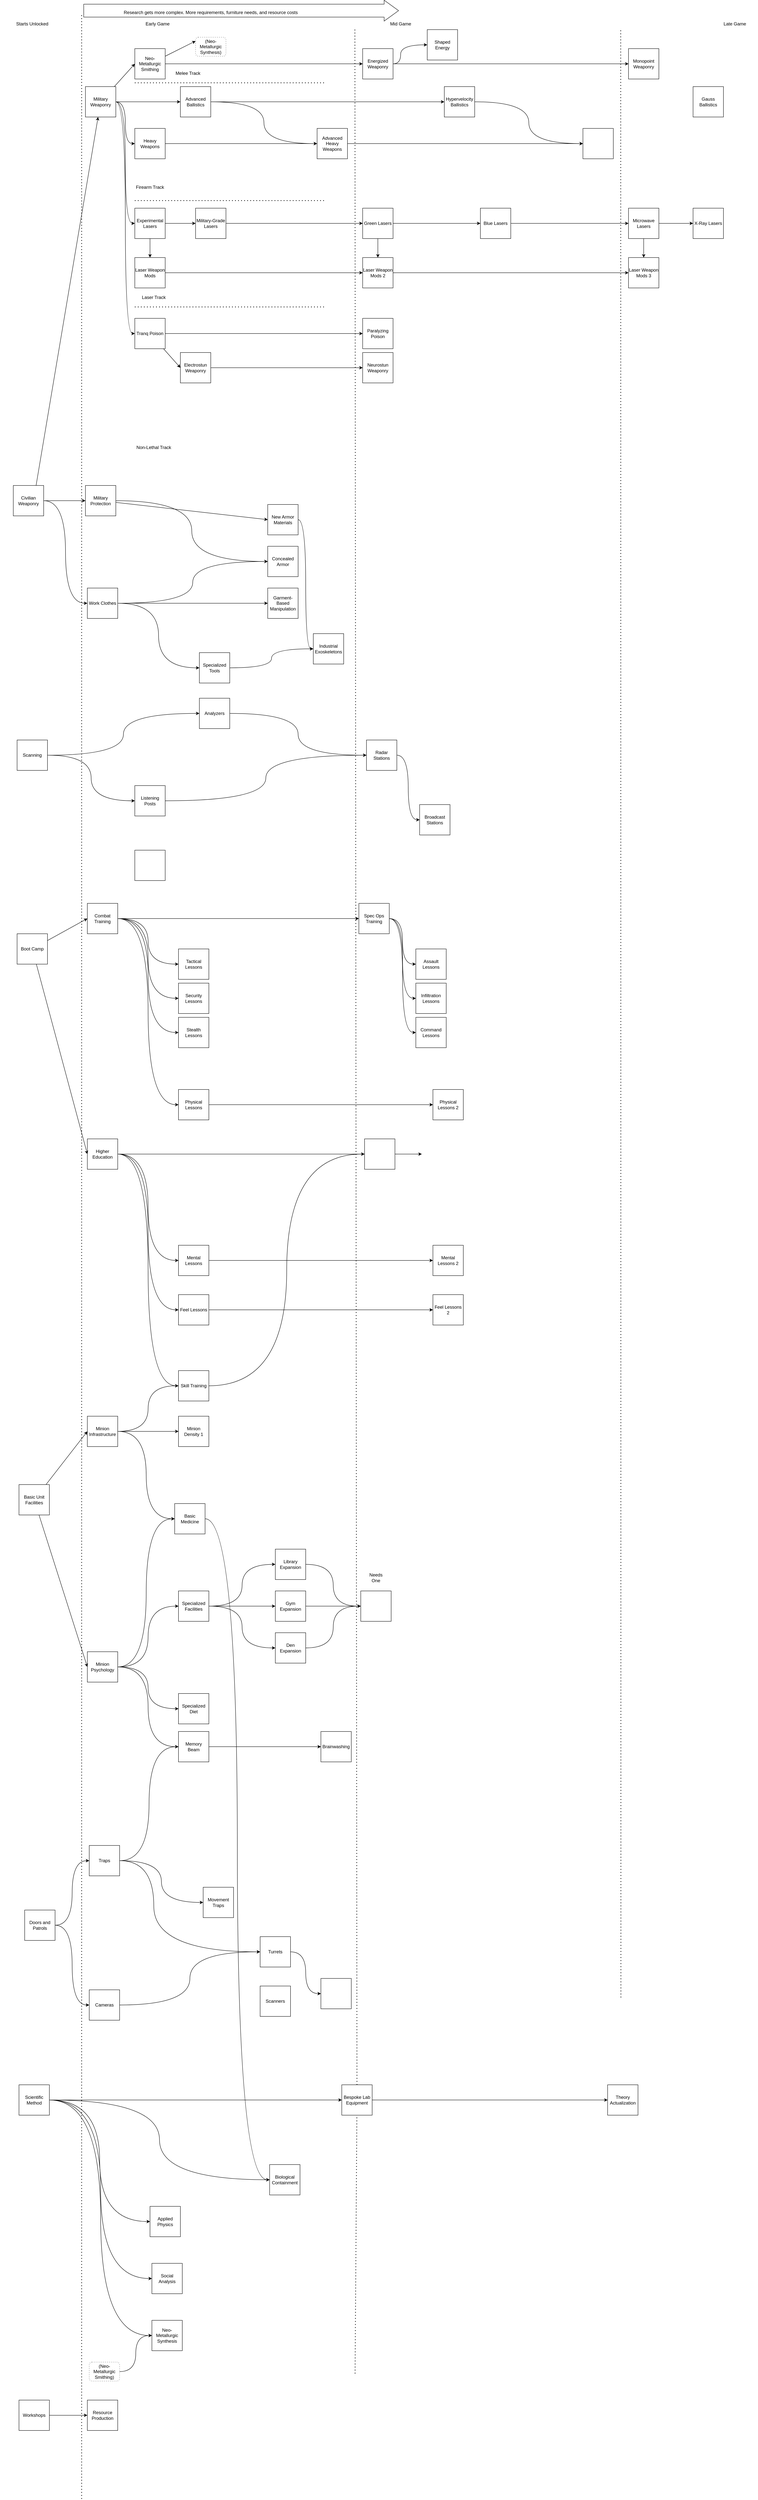 <mxfile version="22.0.2" type="device">
  <diagram name="Page-1" id="TuZiDhaaujBF9Sq1O14w">
    <mxGraphModel dx="2940" dy="1697" grid="1" gridSize="10" guides="1" tooltips="1" connect="1" arrows="1" fold="1" page="1" pageScale="1" pageWidth="850" pageHeight="1100" math="0" shadow="0">
      <root>
        <mxCell id="0" />
        <mxCell id="1" parent="0" />
        <mxCell id="U9TNKQ-5i5ZHwXClT5fM-1" value="Civilian Weaponry" style="whiteSpace=wrap;html=1;aspect=fixed;" parent="1" vertex="1">
          <mxGeometry x="140" y="1280" width="80" height="80" as="geometry" />
        </mxCell>
        <mxCell id="U9TNKQ-5i5ZHwXClT5fM-2" value="" style="endArrow=none;dashed=1;html=1;dashPattern=1 3;strokeWidth=2;rounded=0;" parent="1" edge="1">
          <mxGeometry width="50" height="50" relative="1" as="geometry">
            <mxPoint x="320" y="6580" as="sourcePoint" />
            <mxPoint x="320" y="40" as="targetPoint" />
          </mxGeometry>
        </mxCell>
        <mxCell id="U9TNKQ-5i5ZHwXClT5fM-3" value="Starts Unlocked" style="text;html=1;strokeColor=none;fillColor=none;align=center;verticalAlign=middle;whiteSpace=wrap;rounded=0;" parent="1" vertex="1">
          <mxGeometry x="105" y="50" width="170" height="30" as="geometry" />
        </mxCell>
        <mxCell id="U9TNKQ-5i5ZHwXClT5fM-4" value="Military Weaponry" style="whiteSpace=wrap;html=1;aspect=fixed;" parent="1" vertex="1">
          <mxGeometry x="330" y="230" width="80" height="80" as="geometry" />
        </mxCell>
        <mxCell id="U9TNKQ-5i5ZHwXClT5fM-5" value="Advanced Ballistics" style="whiteSpace=wrap;html=1;aspect=fixed;" parent="1" vertex="1">
          <mxGeometry x="580" y="230" width="80" height="80" as="geometry" />
        </mxCell>
        <mxCell id="U9TNKQ-5i5ZHwXClT5fM-6" value="Experimental Lasers" style="whiteSpace=wrap;html=1;aspect=fixed;" parent="1" vertex="1">
          <mxGeometry x="460" y="550" width="80" height="80" as="geometry" />
        </mxCell>
        <mxCell id="U9TNKQ-5i5ZHwXClT5fM-7" value="Neo-Metallurgic Smithing" style="whiteSpace=wrap;html=1;aspect=fixed;" parent="1" vertex="1">
          <mxGeometry x="460" y="130" width="80" height="80" as="geometry" />
        </mxCell>
        <mxCell id="U9TNKQ-5i5ZHwXClT5fM-8" value="" style="endArrow=classic;html=1;rounded=0;exitX=0.75;exitY=0;exitDx=0;exitDy=0;" parent="1" source="U9TNKQ-5i5ZHwXClT5fM-1" target="U9TNKQ-5i5ZHwXClT5fM-4" edge="1">
          <mxGeometry width="50" height="50" relative="1" as="geometry">
            <mxPoint x="870" y="540" as="sourcePoint" />
            <mxPoint x="920" y="490" as="targetPoint" />
          </mxGeometry>
        </mxCell>
        <mxCell id="U9TNKQ-5i5ZHwXClT5fM-9" value="" style="endArrow=classic;html=1;rounded=0;entryX=0;entryY=0.5;entryDx=0;entryDy=0;" parent="1" source="U9TNKQ-5i5ZHwXClT5fM-4" target="U9TNKQ-5i5ZHwXClT5fM-5" edge="1">
          <mxGeometry width="50" height="50" relative="1" as="geometry">
            <mxPoint x="410" y="320" as="sourcePoint" />
            <mxPoint x="470" y="270" as="targetPoint" />
          </mxGeometry>
        </mxCell>
        <mxCell id="U9TNKQ-5i5ZHwXClT5fM-10" value="" style="endArrow=classic;html=1;rounded=0;entryX=0;entryY=0.5;entryDx=0;entryDy=0;edgeStyle=orthogonalEdgeStyle;curved=1;" parent="1" source="U9TNKQ-5i5ZHwXClT5fM-4" target="U9TNKQ-5i5ZHwXClT5fM-6" edge="1">
          <mxGeometry width="50" height="50" relative="1" as="geometry">
            <mxPoint x="370" y="360" as="sourcePoint" />
            <mxPoint x="370" y="380.711" as="targetPoint" />
          </mxGeometry>
        </mxCell>
        <mxCell id="U9TNKQ-5i5ZHwXClT5fM-11" value="" style="endArrow=classic;html=1;rounded=0;entryX=0;entryY=0.5;entryDx=0;entryDy=0;" parent="1" source="U9TNKQ-5i5ZHwXClT5fM-4" target="U9TNKQ-5i5ZHwXClT5fM-7" edge="1">
          <mxGeometry width="50" height="50" relative="1" as="geometry">
            <mxPoint x="370" y="209.289" as="sourcePoint" />
            <mxPoint x="370" y="159.289" as="targetPoint" />
          </mxGeometry>
        </mxCell>
        <mxCell id="U9TNKQ-5i5ZHwXClT5fM-12" value="Scanning" style="whiteSpace=wrap;html=1;aspect=fixed;" parent="1" vertex="1">
          <mxGeometry x="150" y="1950" width="80" height="80" as="geometry" />
        </mxCell>
        <mxCell id="U9TNKQ-5i5ZHwXClT5fM-13" value="Analyzers" style="whiteSpace=wrap;html=1;aspect=fixed;" parent="1" vertex="1">
          <mxGeometry x="630" y="1840" width="80" height="80" as="geometry" />
        </mxCell>
        <mxCell id="U9TNKQ-5i5ZHwXClT5fM-14" value="Listening Posts" style="whiteSpace=wrap;html=1;aspect=fixed;" parent="1" vertex="1">
          <mxGeometry x="460" y="2070" width="80" height="80" as="geometry" />
        </mxCell>
        <mxCell id="U9TNKQ-5i5ZHwXClT5fM-15" value="Radar Stations" style="whiteSpace=wrap;html=1;aspect=fixed;" parent="1" vertex="1">
          <mxGeometry x="1070" y="1950" width="80" height="80" as="geometry" />
        </mxCell>
        <mxCell id="U9TNKQ-5i5ZHwXClT5fM-17" value="" style="endArrow=classic;html=1;rounded=0;entryX=0;entryY=0.5;entryDx=0;entryDy=0;edgeStyle=orthogonalEdgeStyle;curved=1;" parent="1" source="U9TNKQ-5i5ZHwXClT5fM-12" target="U9TNKQ-5i5ZHwXClT5fM-14" edge="1">
          <mxGeometry width="50" height="50" relative="1" as="geometry">
            <mxPoint x="190" y="2080" as="sourcePoint" />
            <mxPoint x="190" y="2100.711" as="targetPoint" />
          </mxGeometry>
        </mxCell>
        <mxCell id="U9TNKQ-5i5ZHwXClT5fM-18" value="" style="endArrow=classic;html=1;rounded=0;entryX=0;entryY=0.5;entryDx=0;entryDy=0;edgeStyle=orthogonalEdgeStyle;curved=1;" parent="1" source="U9TNKQ-5i5ZHwXClT5fM-12" target="U9TNKQ-5i5ZHwXClT5fM-13" edge="1">
          <mxGeometry width="50" height="50" relative="1" as="geometry">
            <mxPoint x="190" y="1929.289" as="sourcePoint" />
            <mxPoint x="290" y="1880" as="targetPoint" />
          </mxGeometry>
        </mxCell>
        <mxCell id="U9TNKQ-5i5ZHwXClT5fM-19" value="Broadcast Stations" style="whiteSpace=wrap;html=1;aspect=fixed;" parent="1" vertex="1">
          <mxGeometry x="1210" y="2120" width="80" height="80" as="geometry" />
        </mxCell>
        <mxCell id="U9TNKQ-5i5ZHwXClT5fM-20" value="" style="endArrow=classic;html=1;rounded=0;entryX=0;entryY=0.5;entryDx=0;entryDy=0;edgeStyle=orthogonalEdgeStyle;curved=1;" parent="1" source="U9TNKQ-5i5ZHwXClT5fM-15" target="U9TNKQ-5i5ZHwXClT5fM-19" edge="1">
          <mxGeometry width="50" height="50" relative="1" as="geometry">
            <mxPoint x="710" y="1929.289" as="sourcePoint" />
            <mxPoint x="710" y="1879.289" as="targetPoint" />
          </mxGeometry>
        </mxCell>
        <mxCell id="U9TNKQ-5i5ZHwXClT5fM-23" value="Basic Unit Facilities" style="whiteSpace=wrap;html=1;aspect=fixed;" parent="1" vertex="1">
          <mxGeometry x="155" y="3910" width="80" height="80" as="geometry" />
        </mxCell>
        <mxCell id="U9TNKQ-5i5ZHwXClT5fM-24" value="Library Expansion" style="whiteSpace=wrap;html=1;aspect=fixed;" parent="1" vertex="1">
          <mxGeometry x="830" y="4080" width="80" height="80" as="geometry" />
        </mxCell>
        <mxCell id="U9TNKQ-5i5ZHwXClT5fM-25" value="Gym Expansion" style="whiteSpace=wrap;html=1;aspect=fixed;" parent="1" vertex="1">
          <mxGeometry x="830" y="4190" width="80" height="80" as="geometry" />
        </mxCell>
        <mxCell id="U9TNKQ-5i5ZHwXClT5fM-26" value="Den Expansion" style="whiteSpace=wrap;html=1;aspect=fixed;" parent="1" vertex="1">
          <mxGeometry x="830" y="4300" width="80" height="80" as="geometry" />
        </mxCell>
        <mxCell id="U9TNKQ-5i5ZHwXClT5fM-27" value="Military Protection" style="whiteSpace=wrap;html=1;aspect=fixed;" parent="1" vertex="1">
          <mxGeometry x="330" y="1280" width="80" height="80" as="geometry" />
        </mxCell>
        <mxCell id="U9TNKQ-5i5ZHwXClT5fM-28" value="New Armor Materials" style="whiteSpace=wrap;html=1;aspect=fixed;" parent="1" vertex="1">
          <mxGeometry x="810" y="1330" width="80" height="80" as="geometry" />
        </mxCell>
        <mxCell id="U9TNKQ-5i5ZHwXClT5fM-29" value="Work Clothes" style="whiteSpace=wrap;html=1;aspect=fixed;" parent="1" vertex="1">
          <mxGeometry x="335" y="1550" width="80" height="80" as="geometry" />
        </mxCell>
        <mxCell id="U9TNKQ-5i5ZHwXClT5fM-30" value="Specialized Tools" style="whiteSpace=wrap;html=1;aspect=fixed;" parent="1" vertex="1">
          <mxGeometry x="630" y="1720" width="80" height="80" as="geometry" />
        </mxCell>
        <mxCell id="U9TNKQ-5i5ZHwXClT5fM-31" value="Boot Camp" style="whiteSpace=wrap;html=1;aspect=fixed;" parent="1" vertex="1">
          <mxGeometry x="150" y="2460" width="80" height="80" as="geometry" />
        </mxCell>
        <mxCell id="U9TNKQ-5i5ZHwXClT5fM-32" value="Combat Training" style="whiteSpace=wrap;html=1;aspect=fixed;" parent="1" vertex="1">
          <mxGeometry x="335" y="2380" width="80" height="80" as="geometry" />
        </mxCell>
        <mxCell id="U9TNKQ-5i5ZHwXClT5fM-33" value="Higher Education" style="whiteSpace=wrap;html=1;aspect=fixed;" parent="1" vertex="1">
          <mxGeometry x="335" y="3000" width="80" height="80" as="geometry" />
        </mxCell>
        <mxCell id="U9TNKQ-5i5ZHwXClT5fM-34" value="" style="endArrow=classic;html=1;rounded=0;entryX=0;entryY=0.5;entryDx=0;entryDy=0;edgeStyle=orthogonalEdgeStyle;curved=1;" parent="1" source="U9TNKQ-5i5ZHwXClT5fM-1" target="U9TNKQ-5i5ZHwXClT5fM-27" edge="1">
          <mxGeometry width="50" height="50" relative="1" as="geometry">
            <mxPoint x="230" y="1370" as="sourcePoint" />
            <mxPoint x="300.711" y="1320" as="targetPoint" />
          </mxGeometry>
        </mxCell>
        <mxCell id="U9TNKQ-5i5ZHwXClT5fM-37" value="" style="endArrow=classic;html=1;rounded=0;entryX=0;entryY=0.5;entryDx=0;entryDy=0;" parent="1" source="U9TNKQ-5i5ZHwXClT5fM-31" target="U9TNKQ-5i5ZHwXClT5fM-32" edge="1">
          <mxGeometry width="50" height="50" relative="1" as="geometry">
            <mxPoint x="230" y="2550" as="sourcePoint" />
            <mxPoint x="300.711" y="2500" as="targetPoint" />
          </mxGeometry>
        </mxCell>
        <mxCell id="U9TNKQ-5i5ZHwXClT5fM-38" value="" style="endArrow=classic;html=1;rounded=0;entryX=0;entryY=0.5;entryDx=0;entryDy=0;" parent="1" source="U9TNKQ-5i5ZHwXClT5fM-31" target="U9TNKQ-5i5ZHwXClT5fM-33" edge="1">
          <mxGeometry width="50" height="50" relative="1" as="geometry">
            <mxPoint x="230" y="2550" as="sourcePoint" />
            <mxPoint x="300.711" y="2500" as="targetPoint" />
          </mxGeometry>
        </mxCell>
        <mxCell id="U9TNKQ-5i5ZHwXClT5fM-39" value="Minion Infrastructure" style="whiteSpace=wrap;html=1;aspect=fixed;" parent="1" vertex="1">
          <mxGeometry x="335" y="3730" width="80" height="80" as="geometry" />
        </mxCell>
        <mxCell id="U9TNKQ-5i5ZHwXClT5fM-40" value="Minion Psychology" style="whiteSpace=wrap;html=1;aspect=fixed;" parent="1" vertex="1">
          <mxGeometry x="335" y="4350" width="80" height="80" as="geometry" />
        </mxCell>
        <mxCell id="U9TNKQ-5i5ZHwXClT5fM-44" value="" style="endArrow=classic;html=1;rounded=0;entryX=0;entryY=0.5;entryDx=0;entryDy=0;" parent="1" source="U9TNKQ-5i5ZHwXClT5fM-23" target="U9TNKQ-5i5ZHwXClT5fM-40" edge="1">
          <mxGeometry width="50" height="50" relative="1" as="geometry">
            <mxPoint x="235" y="3850" as="sourcePoint" />
            <mxPoint x="305.711" y="3800" as="targetPoint" />
          </mxGeometry>
        </mxCell>
        <mxCell id="U9TNKQ-5i5ZHwXClT5fM-46" value="" style="endArrow=classic;html=1;rounded=0;entryX=0;entryY=0.5;entryDx=0;entryDy=0;" parent="1" source="U9TNKQ-5i5ZHwXClT5fM-23" target="U9TNKQ-5i5ZHwXClT5fM-39" edge="1">
          <mxGeometry width="50" height="50" relative="1" as="geometry">
            <mxPoint x="235" y="3950" as="sourcePoint" />
            <mxPoint x="305.711" y="3900" as="targetPoint" />
          </mxGeometry>
        </mxCell>
        <mxCell id="U9TNKQ-5i5ZHwXClT5fM-48" value="" style="endArrow=classic;html=1;rounded=0;entryX=0;entryY=0.5;entryDx=0;entryDy=0;" parent="1" source="U9TNKQ-5i5ZHwXClT5fM-27" target="U9TNKQ-5i5ZHwXClT5fM-28" edge="1">
          <mxGeometry width="50" height="50" relative="1" as="geometry">
            <mxPoint x="400" y="1460" as="sourcePoint" />
            <mxPoint x="470.711" y="1410" as="targetPoint" />
          </mxGeometry>
        </mxCell>
        <mxCell id="U9TNKQ-5i5ZHwXClT5fM-49" value="" style="endArrow=classic;html=1;rounded=0;entryX=0;entryY=0.5;entryDx=0;entryDy=0;edgeStyle=orthogonalEdgeStyle;curved=1;" parent="1" source="U9TNKQ-5i5ZHwXClT5fM-1" target="U9TNKQ-5i5ZHwXClT5fM-29" edge="1">
          <mxGeometry width="50" height="50" relative="1" as="geometry">
            <mxPoint x="220" y="1370" as="sourcePoint" />
            <mxPoint x="290.711" y="1320" as="targetPoint" />
          </mxGeometry>
        </mxCell>
        <mxCell id="U9TNKQ-5i5ZHwXClT5fM-50" value="Workshops" style="whiteSpace=wrap;html=1;aspect=fixed;" parent="1" vertex="1">
          <mxGeometry x="155" y="6320" width="80" height="80" as="geometry" />
        </mxCell>
        <mxCell id="U9TNKQ-5i5ZHwXClT5fM-52" value="Resource Production" style="whiteSpace=wrap;html=1;aspect=fixed;" parent="1" vertex="1">
          <mxGeometry x="335" y="6320" width="80" height="80" as="geometry" />
        </mxCell>
        <mxCell id="U9TNKQ-5i5ZHwXClT5fM-53" value="" style="endArrow=classic;html=1;rounded=0;entryX=0;entryY=0.5;entryDx=0;entryDy=0;" parent="1" source="U9TNKQ-5i5ZHwXClT5fM-50" target="U9TNKQ-5i5ZHwXClT5fM-52" edge="1">
          <mxGeometry width="50" height="50" relative="1" as="geometry">
            <mxPoint x="235" y="6210" as="sourcePoint" />
            <mxPoint x="305.711" y="6160" as="targetPoint" />
          </mxGeometry>
        </mxCell>
        <mxCell id="U9TNKQ-5i5ZHwXClT5fM-54" value="Military-Grade Lasers" style="whiteSpace=wrap;html=1;aspect=fixed;" parent="1" vertex="1">
          <mxGeometry x="620" y="550" width="80" height="80" as="geometry" />
        </mxCell>
        <mxCell id="U9TNKQ-5i5ZHwXClT5fM-55" value="Energized Weaponry" style="whiteSpace=wrap;html=1;aspect=fixed;" parent="1" vertex="1">
          <mxGeometry x="1060" y="130" width="80" height="80" as="geometry" />
        </mxCell>
        <mxCell id="U9TNKQ-5i5ZHwXClT5fM-56" value="" style="endArrow=classic;html=1;rounded=0;entryX=0;entryY=0.5;entryDx=0;entryDy=0;" parent="1" source="U9TNKQ-5i5ZHwXClT5fM-6" target="U9TNKQ-5i5ZHwXClT5fM-54" edge="1">
          <mxGeometry width="50" height="50" relative="1" as="geometry">
            <mxPoint x="540" y="640" as="sourcePoint" />
            <mxPoint x="610.711" y="590" as="targetPoint" />
          </mxGeometry>
        </mxCell>
        <mxCell id="U9TNKQ-5i5ZHwXClT5fM-57" value="" style="endArrow=classic;html=1;rounded=0;entryX=0;entryY=0.5;entryDx=0;entryDy=0;" parent="1" source="U9TNKQ-5i5ZHwXClT5fM-7" target="U9TNKQ-5i5ZHwXClT5fM-55" edge="1">
          <mxGeometry width="50" height="50" relative="1" as="geometry">
            <mxPoint x="770" y="220" as="sourcePoint" />
            <mxPoint x="840.711" y="170" as="targetPoint" />
          </mxGeometry>
        </mxCell>
        <mxCell id="U9TNKQ-5i5ZHwXClT5fM-59" value="Shaped Energy" style="whiteSpace=wrap;html=1;aspect=fixed;" parent="1" vertex="1">
          <mxGeometry x="1230" y="80" width="80" height="80" as="geometry" />
        </mxCell>
        <mxCell id="U9TNKQ-5i5ZHwXClT5fM-62" value="" style="endArrow=classic;html=1;rounded=0;entryX=0;entryY=0.5;entryDx=0;entryDy=0;edgeStyle=orthogonalEdgeStyle;curved=1;" parent="1" source="U9TNKQ-5i5ZHwXClT5fM-55" target="U9TNKQ-5i5ZHwXClT5fM-59" edge="1">
          <mxGeometry width="50" height="50" relative="1" as="geometry">
            <mxPoint x="1370" y="220" as="sourcePoint" />
            <mxPoint x="1440.711" y="170" as="targetPoint" />
            <Array as="points">
              <mxPoint x="1160" y="170" />
              <mxPoint x="1160" y="120" />
            </Array>
          </mxGeometry>
        </mxCell>
        <mxCell id="U9TNKQ-5i5ZHwXClT5fM-64" value="" style="endArrow=none;dashed=1;html=1;dashPattern=1 3;strokeWidth=2;rounded=0;" parent="1" edge="1">
          <mxGeometry width="50" height="50" relative="1" as="geometry">
            <mxPoint x="460" y="220" as="sourcePoint" />
            <mxPoint x="960" y="220" as="targetPoint" />
          </mxGeometry>
        </mxCell>
        <mxCell id="U9TNKQ-5i5ZHwXClT5fM-65" value="" style="endArrow=none;dashed=1;html=1;dashPattern=1 3;strokeWidth=2;rounded=0;" parent="1" edge="1">
          <mxGeometry width="50" height="50" relative="1" as="geometry">
            <mxPoint x="460" y="530" as="sourcePoint" />
            <mxPoint x="960" y="530" as="targetPoint" />
          </mxGeometry>
        </mxCell>
        <mxCell id="U9TNKQ-5i5ZHwXClT5fM-67" value="Advanced Heavy Weapons" style="whiteSpace=wrap;html=1;aspect=fixed;" parent="1" vertex="1">
          <mxGeometry x="940" y="340" width="80" height="80" as="geometry" />
        </mxCell>
        <mxCell id="U9TNKQ-5i5ZHwXClT5fM-68" value="Gauss Ballistics" style="whiteSpace=wrap;html=1;aspect=fixed;" parent="1" vertex="1">
          <mxGeometry x="1930" y="230" width="80" height="80" as="geometry" />
        </mxCell>
        <mxCell id="U9TNKQ-5i5ZHwXClT5fM-72" value="Tranq Poison" style="whiteSpace=wrap;html=1;aspect=fixed;" parent="1" vertex="1">
          <mxGeometry x="460" y="840" width="80" height="80" as="geometry" />
        </mxCell>
        <mxCell id="U9TNKQ-5i5ZHwXClT5fM-73" value="" style="endArrow=classic;html=1;rounded=0;entryX=0;entryY=0.5;entryDx=0;entryDy=0;edgeStyle=orthogonalEdgeStyle;curved=1;" parent="1" source="U9TNKQ-5i5ZHwXClT5fM-4" target="U9TNKQ-5i5ZHwXClT5fM-71" edge="1">
          <mxGeometry width="50" height="50" relative="1" as="geometry">
            <mxPoint x="410" y="320" as="sourcePoint" />
            <mxPoint x="480.711" y="270" as="targetPoint" />
          </mxGeometry>
        </mxCell>
        <mxCell id="U9TNKQ-5i5ZHwXClT5fM-77" value="" style="endArrow=none;dashed=1;html=1;dashPattern=1 3;strokeWidth=2;rounded=0;" parent="1" edge="1">
          <mxGeometry width="50" height="50" relative="1" as="geometry">
            <mxPoint x="460" y="810" as="sourcePoint" />
            <mxPoint x="960" y="810" as="targetPoint" />
          </mxGeometry>
        </mxCell>
        <mxCell id="U9TNKQ-5i5ZHwXClT5fM-71" value="Heavy Weapons" style="whiteSpace=wrap;html=1;aspect=fixed;" parent="1" vertex="1">
          <mxGeometry x="460" y="340" width="80" height="80" as="geometry" />
        </mxCell>
        <mxCell id="U9TNKQ-5i5ZHwXClT5fM-79" value="Green Lasers" style="whiteSpace=wrap;html=1;aspect=fixed;" parent="1" vertex="1">
          <mxGeometry x="1060" y="550" width="80" height="80" as="geometry" />
        </mxCell>
        <mxCell id="U9TNKQ-5i5ZHwXClT5fM-80" value="Blue Lasers" style="whiteSpace=wrap;html=1;aspect=fixed;" parent="1" vertex="1">
          <mxGeometry x="1370" y="550" width="80" height="80" as="geometry" />
        </mxCell>
        <mxCell id="U9TNKQ-5i5ZHwXClT5fM-81" value="Microwave Lasers" style="whiteSpace=wrap;html=1;aspect=fixed;" parent="1" vertex="1">
          <mxGeometry x="1760" y="550" width="80" height="80" as="geometry" />
        </mxCell>
        <mxCell id="U9TNKQ-5i5ZHwXClT5fM-82" value="" style="endArrow=classic;html=1;rounded=0;entryX=0;entryY=0.5;entryDx=0;entryDy=0;" parent="1" source="U9TNKQ-5i5ZHwXClT5fM-54" target="U9TNKQ-5i5ZHwXClT5fM-79" edge="1">
          <mxGeometry width="50" height="50" relative="1" as="geometry">
            <mxPoint x="660" y="640" as="sourcePoint" />
            <mxPoint x="730.711" y="590" as="targetPoint" />
          </mxGeometry>
        </mxCell>
        <mxCell id="U9TNKQ-5i5ZHwXClT5fM-83" value="" style="endArrow=classic;html=1;rounded=0;entryX=0;entryY=0.5;entryDx=0;entryDy=0;" parent="1" source="U9TNKQ-5i5ZHwXClT5fM-79" target="U9TNKQ-5i5ZHwXClT5fM-80" edge="1">
          <mxGeometry width="50" height="50" relative="1" as="geometry">
            <mxPoint x="1140" y="640" as="sourcePoint" />
            <mxPoint x="1210.711" y="590" as="targetPoint" />
          </mxGeometry>
        </mxCell>
        <mxCell id="U9TNKQ-5i5ZHwXClT5fM-84" value="" style="endArrow=classic;html=1;rounded=0;entryX=0;entryY=0.5;entryDx=0;entryDy=0;" parent="1" source="U9TNKQ-5i5ZHwXClT5fM-80" target="U9TNKQ-5i5ZHwXClT5fM-81" edge="1">
          <mxGeometry width="50" height="50" relative="1" as="geometry">
            <mxPoint x="1330" y="640" as="sourcePoint" />
            <mxPoint x="1400.711" y="590" as="targetPoint" />
          </mxGeometry>
        </mxCell>
        <mxCell id="U9TNKQ-5i5ZHwXClT5fM-86" value="" style="endArrow=classic;html=1;rounded=0;entryX=0;entryY=0.5;entryDx=0;entryDy=0;" parent="1" source="U9TNKQ-5i5ZHwXClT5fM-71" target="U9TNKQ-5i5ZHwXClT5fM-67" edge="1">
          <mxGeometry width="50" height="50" relative="1" as="geometry">
            <mxPoint x="540" y="430" as="sourcePoint" />
            <mxPoint x="610.711" y="380" as="targetPoint" />
          </mxGeometry>
        </mxCell>
        <mxCell id="U9TNKQ-5i5ZHwXClT5fM-88" value="Laser Weapon Mods 2" style="whiteSpace=wrap;html=1;aspect=fixed;" parent="1" vertex="1">
          <mxGeometry x="1060" y="680" width="80" height="80" as="geometry" />
        </mxCell>
        <mxCell id="U9TNKQ-5i5ZHwXClT5fM-89" value="Laser Weapon Mods" style="whiteSpace=wrap;html=1;aspect=fixed;" parent="1" vertex="1">
          <mxGeometry x="460" y="680" width="80" height="80" as="geometry" />
        </mxCell>
        <mxCell id="U9TNKQ-5i5ZHwXClT5fM-90" value="Laser Weapon Mods 3" style="whiteSpace=wrap;html=1;aspect=fixed;" parent="1" vertex="1">
          <mxGeometry x="1760" y="680" width="80" height="80" as="geometry" />
        </mxCell>
        <mxCell id="U9TNKQ-5i5ZHwXClT5fM-92" value="Electrostun Weaponry" style="whiteSpace=wrap;html=1;aspect=fixed;" parent="1" vertex="1">
          <mxGeometry x="580" y="930" width="80" height="80" as="geometry" />
        </mxCell>
        <mxCell id="U9TNKQ-5i5ZHwXClT5fM-93" value="" style="endArrow=classic;html=1;rounded=0;entryX=0;entryY=0.5;entryDx=0;entryDy=0;" parent="1" source="U9TNKQ-5i5ZHwXClT5fM-72" target="U9TNKQ-5i5ZHwXClT5fM-92" edge="1">
          <mxGeometry width="50" height="50" relative="1" as="geometry">
            <mxPoint x="540" y="930" as="sourcePoint" />
            <mxPoint x="610.711" y="880" as="targetPoint" />
          </mxGeometry>
        </mxCell>
        <mxCell id="U9TNKQ-5i5ZHwXClT5fM-96" value="Paralyzing Poison" style="whiteSpace=wrap;html=1;aspect=fixed;" parent="1" vertex="1">
          <mxGeometry x="1060" y="840" width="80" height="80" as="geometry" />
        </mxCell>
        <mxCell id="U9TNKQ-5i5ZHwXClT5fM-97" value="" style="endArrow=classic;html=1;rounded=0;entryX=0;entryY=0.5;entryDx=0;entryDy=0;" parent="1" source="U9TNKQ-5i5ZHwXClT5fM-72" target="U9TNKQ-5i5ZHwXClT5fM-96" edge="1">
          <mxGeometry width="50" height="50" relative="1" as="geometry">
            <mxPoint x="540" y="930" as="sourcePoint" />
            <mxPoint x="610.711" y="880" as="targetPoint" />
          </mxGeometry>
        </mxCell>
        <mxCell id="U9TNKQ-5i5ZHwXClT5fM-98" value="Neurostun Weaponry" style="whiteSpace=wrap;html=1;aspect=fixed;" parent="1" vertex="1">
          <mxGeometry x="1060" y="930" width="80" height="80" as="geometry" />
        </mxCell>
        <mxCell id="U9TNKQ-5i5ZHwXClT5fM-99" value="" style="endArrow=classic;html=1;rounded=0;entryX=0;entryY=0.5;entryDx=0;entryDy=0;" parent="1" source="U9TNKQ-5i5ZHwXClT5fM-92" target="U9TNKQ-5i5ZHwXClT5fM-98" edge="1">
          <mxGeometry width="50" height="50" relative="1" as="geometry">
            <mxPoint x="660" y="1020" as="sourcePoint" />
            <mxPoint x="730.711" y="970" as="targetPoint" />
          </mxGeometry>
        </mxCell>
        <mxCell id="U9TNKQ-5i5ZHwXClT5fM-100" value="" style="endArrow=classic;html=1;rounded=0;entryX=0.5;entryY=0;entryDx=0;entryDy=0;" parent="1" source="U9TNKQ-5i5ZHwXClT5fM-6" target="U9TNKQ-5i5ZHwXClT5fM-89" edge="1">
          <mxGeometry width="50" height="50" relative="1" as="geometry">
            <mxPoint x="500" y="680" as="sourcePoint" />
            <mxPoint x="500" y="690" as="targetPoint" />
          </mxGeometry>
        </mxCell>
        <mxCell id="U9TNKQ-5i5ZHwXClT5fM-101" value="" style="endArrow=classic;html=1;rounded=0;entryX=0;entryY=0.5;entryDx=0;entryDy=0;" parent="1" source="U9TNKQ-5i5ZHwXClT5fM-89" target="U9TNKQ-5i5ZHwXClT5fM-88" edge="1">
          <mxGeometry width="50" height="50" relative="1" as="geometry">
            <mxPoint x="540" y="770" as="sourcePoint" />
            <mxPoint x="610.711" y="720" as="targetPoint" />
          </mxGeometry>
        </mxCell>
        <mxCell id="U9TNKQ-5i5ZHwXClT5fM-102" value="" style="endArrow=classic;html=1;rounded=0;entryX=0;entryY=0.5;entryDx=0;entryDy=0;" parent="1" source="U9TNKQ-5i5ZHwXClT5fM-88" target="U9TNKQ-5i5ZHwXClT5fM-90" edge="1">
          <mxGeometry width="50" height="50" relative="1" as="geometry">
            <mxPoint x="1140" y="770" as="sourcePoint" />
            <mxPoint x="1210.711" y="720" as="targetPoint" />
          </mxGeometry>
        </mxCell>
        <mxCell id="U9TNKQ-5i5ZHwXClT5fM-103" value="" style="endArrow=classic;html=1;rounded=0;entryX=0.5;entryY=0;entryDx=0;entryDy=0;" parent="1" source="U9TNKQ-5i5ZHwXClT5fM-79" target="U9TNKQ-5i5ZHwXClT5fM-88" edge="1">
          <mxGeometry width="50" height="50" relative="1" as="geometry">
            <mxPoint x="1100" y="680" as="sourcePoint" />
            <mxPoint x="1100" y="700.711" as="targetPoint" />
          </mxGeometry>
        </mxCell>
        <mxCell id="U9TNKQ-5i5ZHwXClT5fM-104" value="" style="endArrow=classic;html=1;rounded=0;entryX=0.5;entryY=0;entryDx=0;entryDy=0;" parent="1" source="U9TNKQ-5i5ZHwXClT5fM-81" target="U9TNKQ-5i5ZHwXClT5fM-90" edge="1">
          <mxGeometry width="50" height="50" relative="1" as="geometry">
            <mxPoint x="1800" y="680" as="sourcePoint" />
            <mxPoint x="1800" y="700.711" as="targetPoint" />
          </mxGeometry>
        </mxCell>
        <mxCell id="U9TNKQ-5i5ZHwXClT5fM-105" value="Melee Track" style="text;html=1;strokeColor=none;fillColor=none;align=center;verticalAlign=middle;whiteSpace=wrap;rounded=0;" parent="1" vertex="1">
          <mxGeometry x="550" y="180" width="100" height="30" as="geometry" />
        </mxCell>
        <mxCell id="U9TNKQ-5i5ZHwXClT5fM-106" value="Firearm Track" style="text;html=1;strokeColor=none;fillColor=none;align=center;verticalAlign=middle;whiteSpace=wrap;rounded=0;" parent="1" vertex="1">
          <mxGeometry x="450" y="480" width="100" height="30" as="geometry" />
        </mxCell>
        <mxCell id="U9TNKQ-5i5ZHwXClT5fM-107" value="Laser Track" style="text;html=1;strokeColor=none;fillColor=none;align=center;verticalAlign=middle;whiteSpace=wrap;rounded=0;" parent="1" vertex="1">
          <mxGeometry x="460" y="770" width="100" height="30" as="geometry" />
        </mxCell>
        <mxCell id="U9TNKQ-5i5ZHwXClT5fM-108" value="Non-Lethal Track" style="text;html=1;strokeColor=none;fillColor=none;align=center;verticalAlign=middle;whiteSpace=wrap;rounded=0;" parent="1" vertex="1">
          <mxGeometry x="460" y="1165" width="100" height="30" as="geometry" />
        </mxCell>
        <mxCell id="U9TNKQ-5i5ZHwXClT5fM-109" value="" style="shape=flexArrow;endArrow=classic;html=1;rounded=0;width=34;endSize=12.33;" parent="1" edge="1">
          <mxGeometry width="50" height="50" relative="1" as="geometry">
            <mxPoint x="325" y="30" as="sourcePoint" />
            <mxPoint x="1155" y="30" as="targetPoint" />
          </mxGeometry>
        </mxCell>
        <mxCell id="U9TNKQ-5i5ZHwXClT5fM-113" value="Research gets more complex. More requirements, furniture needs, and resource costs" style="text;html=1;strokeColor=none;fillColor=none;align=center;verticalAlign=middle;whiteSpace=wrap;rounded=0;" parent="1" vertex="1">
          <mxGeometry x="330" y="20" width="660" height="30" as="geometry" />
        </mxCell>
        <mxCell id="U9TNKQ-5i5ZHwXClT5fM-115" value="" style="endArrow=none;dashed=1;html=1;dashPattern=1 3;strokeWidth=2;rounded=0;" parent="1" source="P9tG3E1z_JiZApO6AM4F-52" edge="1">
          <mxGeometry width="50" height="50" relative="1" as="geometry">
            <mxPoint x="1040" y="6250" as="sourcePoint" />
            <mxPoint x="1039.5" y="80" as="targetPoint" />
          </mxGeometry>
        </mxCell>
        <mxCell id="U9TNKQ-5i5ZHwXClT5fM-116" value="" style="endArrow=classic;html=1;rounded=0;entryX=0;entryY=0.5;entryDx=0;entryDy=0;edgeStyle=orthogonalEdgeStyle;curved=1;" parent="1" source="U9TNKQ-5i5ZHwXClT5fM-5" target="U9TNKQ-5i5ZHwXClT5fM-67" edge="1">
          <mxGeometry width="50" height="50" relative="1" as="geometry">
            <mxPoint x="660" y="320" as="sourcePoint" />
            <mxPoint x="730.711" y="270" as="targetPoint" />
          </mxGeometry>
        </mxCell>
        <mxCell id="U9TNKQ-5i5ZHwXClT5fM-117" value="Early Game" style="text;html=1;strokeColor=none;fillColor=none;align=center;verticalAlign=middle;whiteSpace=wrap;rounded=0;" parent="1" vertex="1">
          <mxGeometry x="470" y="50" width="100" height="30" as="geometry" />
        </mxCell>
        <mxCell id="U9TNKQ-5i5ZHwXClT5fM-119" value="" style="endArrow=none;dashed=1;html=1;dashPattern=1 3;strokeWidth=2;rounded=0;" parent="1" edge="1">
          <mxGeometry width="50" height="50" relative="1" as="geometry">
            <mxPoint x="1740" y="5260" as="sourcePoint" />
            <mxPoint x="1739.5" y="80" as="targetPoint" />
          </mxGeometry>
        </mxCell>
        <mxCell id="U9TNKQ-5i5ZHwXClT5fM-123" value="Monopoint Weaponry" style="whiteSpace=wrap;html=1;aspect=fixed;" parent="1" vertex="1">
          <mxGeometry x="1760" y="130" width="80" height="80" as="geometry" />
        </mxCell>
        <mxCell id="U9TNKQ-5i5ZHwXClT5fM-124" value="" style="endArrow=classic;html=1;rounded=0;entryX=0;entryY=0.5;entryDx=0;entryDy=0;" parent="1" source="U9TNKQ-5i5ZHwXClT5fM-55" target="U9TNKQ-5i5ZHwXClT5fM-123" edge="1">
          <mxGeometry width="50" height="50" relative="1" as="geometry">
            <mxPoint x="1160" y="220" as="sourcePoint" />
            <mxPoint x="1230.711" y="170" as="targetPoint" />
          </mxGeometry>
        </mxCell>
        <mxCell id="U9TNKQ-5i5ZHwXClT5fM-125" value="Mid Game" style="text;html=1;strokeColor=none;fillColor=none;align=center;verticalAlign=middle;whiteSpace=wrap;rounded=0;" parent="1" vertex="1">
          <mxGeometry x="1120" y="50" width="80" height="30" as="geometry" />
        </mxCell>
        <mxCell id="U9TNKQ-5i5ZHwXClT5fM-126" value="Specialized Facilities" style="whiteSpace=wrap;html=1;aspect=fixed;" parent="1" vertex="1">
          <mxGeometry x="575" y="4190" width="80" height="80" as="geometry" />
        </mxCell>
        <mxCell id="U9TNKQ-5i5ZHwXClT5fM-128" value="" style="whiteSpace=wrap;html=1;aspect=fixed;" parent="1" vertex="1">
          <mxGeometry x="1055" y="4190" width="80" height="80" as="geometry" />
        </mxCell>
        <mxCell id="U9TNKQ-5i5ZHwXClT5fM-130" value="Late Game" style="text;html=1;strokeColor=none;fillColor=none;align=center;verticalAlign=middle;whiteSpace=wrap;rounded=0;" parent="1" vertex="1">
          <mxGeometry x="1980" y="50" width="120" height="30" as="geometry" />
        </mxCell>
        <mxCell id="U9TNKQ-5i5ZHwXClT5fM-132" value="" style="endArrow=classic;html=1;rounded=0;entryX=0;entryY=0.5;entryDx=0;entryDy=0;edgeStyle=orthogonalEdgeStyle;curved=1;" parent="1" source="U9TNKQ-5i5ZHwXClT5fM-40" target="U9TNKQ-5i5ZHwXClT5fM-126" edge="1">
          <mxGeometry width="50" height="50" relative="1" as="geometry">
            <mxPoint x="415" y="4440" as="sourcePoint" />
            <mxPoint x="485.711" y="4390" as="targetPoint" />
          </mxGeometry>
        </mxCell>
        <mxCell id="U9TNKQ-5i5ZHwXClT5fM-133" value="" style="endArrow=classic;html=1;rounded=0;entryX=0;entryY=0.5;entryDx=0;entryDy=0;" parent="1" source="U9TNKQ-5i5ZHwXClT5fM-126" target="U9TNKQ-5i5ZHwXClT5fM-25" edge="1">
          <mxGeometry width="50" height="50" relative="1" as="geometry">
            <mxPoint x="655" y="4280" as="sourcePoint" />
            <mxPoint x="725.711" y="4230" as="targetPoint" />
          </mxGeometry>
        </mxCell>
        <mxCell id="U9TNKQ-5i5ZHwXClT5fM-134" value="" style="endArrow=classic;html=1;rounded=0;entryX=0;entryY=0.5;entryDx=0;entryDy=0;edgeStyle=orthogonalEdgeStyle;curved=1;" parent="1" source="U9TNKQ-5i5ZHwXClT5fM-126" target="U9TNKQ-5i5ZHwXClT5fM-24" edge="1">
          <mxGeometry width="50" height="50" relative="1" as="geometry">
            <mxPoint x="615" y="4169.289" as="sourcePoint" />
            <mxPoint x="615" y="4119.289" as="targetPoint" />
          </mxGeometry>
        </mxCell>
        <mxCell id="U9TNKQ-5i5ZHwXClT5fM-135" value="" style="endArrow=classic;html=1;rounded=0;entryX=0;entryY=0.5;entryDx=0;entryDy=0;edgeStyle=orthogonalEdgeStyle;curved=1;" parent="1" source="U9TNKQ-5i5ZHwXClT5fM-126" target="U9TNKQ-5i5ZHwXClT5fM-26" edge="1">
          <mxGeometry width="50" height="50" relative="1" as="geometry">
            <mxPoint x="655" y="4280" as="sourcePoint" />
            <mxPoint x="725.711" y="4230" as="targetPoint" />
          </mxGeometry>
        </mxCell>
        <mxCell id="U9TNKQ-5i5ZHwXClT5fM-136" value="" style="endArrow=classic;html=1;rounded=0;entryX=0;entryY=0.5;entryDx=0;entryDy=0;edgeStyle=orthogonalEdgeStyle;curved=1;" parent="1" source="U9TNKQ-5i5ZHwXClT5fM-26" target="U9TNKQ-5i5ZHwXClT5fM-128" edge="1">
          <mxGeometry width="50" height="50" relative="1" as="geometry">
            <mxPoint x="775" y="4390" as="sourcePoint" />
            <mxPoint x="845.711" y="4340" as="targetPoint" />
          </mxGeometry>
        </mxCell>
        <mxCell id="U9TNKQ-5i5ZHwXClT5fM-137" value="" style="endArrow=classic;html=1;rounded=0;entryX=0;entryY=0.5;entryDx=0;entryDy=0;" parent="1" source="U9TNKQ-5i5ZHwXClT5fM-25" target="U9TNKQ-5i5ZHwXClT5fM-128" edge="1">
          <mxGeometry width="50" height="50" relative="1" as="geometry">
            <mxPoint x="775" y="4280" as="sourcePoint" />
            <mxPoint x="835" y="4230" as="targetPoint" />
          </mxGeometry>
        </mxCell>
        <mxCell id="U9TNKQ-5i5ZHwXClT5fM-138" value="" style="endArrow=classic;html=1;rounded=0;entryX=0;entryY=0.5;entryDx=0;entryDy=0;edgeStyle=orthogonalEdgeStyle;curved=1;" parent="1" source="U9TNKQ-5i5ZHwXClT5fM-24" target="U9TNKQ-5i5ZHwXClT5fM-128" edge="1">
          <mxGeometry width="50" height="50" relative="1" as="geometry">
            <mxPoint x="775" y="4170" as="sourcePoint" />
            <mxPoint x="845.711" y="4120" as="targetPoint" />
          </mxGeometry>
        </mxCell>
        <mxCell id="U9TNKQ-5i5ZHwXClT5fM-139" value="Needs One" style="text;html=1;strokeColor=none;fillColor=none;align=center;verticalAlign=middle;whiteSpace=wrap;rounded=0;" parent="1" vertex="1">
          <mxGeometry x="1065" y="4140" width="60" height="30" as="geometry" />
        </mxCell>
        <mxCell id="U9TNKQ-5i5ZHwXClT5fM-141" value="Specialized Diet" style="whiteSpace=wrap;html=1;aspect=fixed;" parent="1" vertex="1">
          <mxGeometry x="575" y="4460" width="80" height="80" as="geometry" />
        </mxCell>
        <mxCell id="U9TNKQ-5i5ZHwXClT5fM-142" value="" style="endArrow=classic;html=1;rounded=0;entryX=0;entryY=0.5;entryDx=0;entryDy=0;edgeStyle=orthogonalEdgeStyle;curved=1;" parent="1" source="U9TNKQ-5i5ZHwXClT5fM-40" target="U9TNKQ-5i5ZHwXClT5fM-141" edge="1">
          <mxGeometry width="50" height="50" relative="1" as="geometry">
            <mxPoint x="415" y="4440" as="sourcePoint" />
            <mxPoint x="485.711" y="4390" as="targetPoint" />
          </mxGeometry>
        </mxCell>
        <mxCell id="U9TNKQ-5i5ZHwXClT5fM-143" value="Basic Medicine" style="whiteSpace=wrap;html=1;aspect=fixed;" parent="1" vertex="1">
          <mxGeometry x="565" y="3960" width="80" height="80" as="geometry" />
        </mxCell>
        <mxCell id="U9TNKQ-5i5ZHwXClT5fM-145" value="Minion Density 1" style="whiteSpace=wrap;html=1;aspect=fixed;" parent="1" vertex="1">
          <mxGeometry x="575" y="3730" width="80" height="80" as="geometry" />
        </mxCell>
        <mxCell id="U9TNKQ-5i5ZHwXClT5fM-147" value="" style="endArrow=classic;html=1;rounded=0;entryX=0;entryY=0.5;entryDx=0;entryDy=0;edgeStyle=orthogonalEdgeStyle;curved=1;" parent="1" source="U9TNKQ-5i5ZHwXClT5fM-39" target="U9TNKQ-5i5ZHwXClT5fM-143" edge="1">
          <mxGeometry width="50" height="50" relative="1" as="geometry">
            <mxPoint x="415" y="3820" as="sourcePoint" />
            <mxPoint x="485.711" y="3770" as="targetPoint" />
          </mxGeometry>
        </mxCell>
        <mxCell id="U9TNKQ-5i5ZHwXClT5fM-148" value="Brainwashing" style="whiteSpace=wrap;html=1;aspect=fixed;" parent="1" vertex="1">
          <mxGeometry x="950" y="4560" width="80" height="80" as="geometry" />
        </mxCell>
        <mxCell id="U9TNKQ-5i5ZHwXClT5fM-150" value="" style="endArrow=classic;html=1;rounded=0;entryX=0;entryY=0.5;entryDx=0;entryDy=0;" parent="1" source="U9TNKQ-5i5ZHwXClT5fM-39" target="U9TNKQ-5i5ZHwXClT5fM-145" edge="1">
          <mxGeometry width="50" height="50" relative="1" as="geometry">
            <mxPoint x="415" y="3820" as="sourcePoint" />
            <mxPoint x="485.711" y="3770" as="targetPoint" />
          </mxGeometry>
        </mxCell>
        <mxCell id="U9TNKQ-5i5ZHwXClT5fM-151" value="" style="endArrow=classic;html=1;rounded=0;entryX=0;entryY=0.5;entryDx=0;entryDy=0;edgeStyle=orthogonalEdgeStyle;curved=1;" parent="1" source="U9TNKQ-5i5ZHwXClT5fM-14" target="U9TNKQ-5i5ZHwXClT5fM-15" edge="1">
          <mxGeometry width="50" height="50" relative="1" as="geometry">
            <mxPoint x="540" y="2160" as="sourcePoint" />
            <mxPoint x="610.711" y="2110" as="targetPoint" />
          </mxGeometry>
        </mxCell>
        <mxCell id="U9TNKQ-5i5ZHwXClT5fM-152" value="" style="endArrow=classic;html=1;rounded=0;entryX=0;entryY=0.5;entryDx=0;entryDy=0;edgeStyle=orthogonalEdgeStyle;curved=1;" parent="1" source="U9TNKQ-5i5ZHwXClT5fM-13" target="U9TNKQ-5i5ZHwXClT5fM-15" edge="1">
          <mxGeometry width="50" height="50" relative="1" as="geometry">
            <mxPoint x="540" y="1930" as="sourcePoint" />
            <mxPoint x="610.711" y="1880" as="targetPoint" />
          </mxGeometry>
        </mxCell>
        <mxCell id="P9tG3E1z_JiZApO6AM4F-1" value="Skill Training" style="whiteSpace=wrap;html=1;aspect=fixed;" parent="1" vertex="1">
          <mxGeometry x="575" y="3610" width="80" height="80" as="geometry" />
        </mxCell>
        <mxCell id="P9tG3E1z_JiZApO6AM4F-2" value="" style="endArrow=classic;html=1;rounded=0;entryX=0;entryY=0.5;entryDx=0;entryDy=0;edgeStyle=orthogonalEdgeStyle;curved=1;" parent="1" source="U9TNKQ-5i5ZHwXClT5fM-39" target="P9tG3E1z_JiZApO6AM4F-1" edge="1">
          <mxGeometry width="50" height="50" relative="1" as="geometry">
            <mxPoint x="415" y="3820" as="sourcePoint" />
            <mxPoint x="485.711" y="3770" as="targetPoint" />
          </mxGeometry>
        </mxCell>
        <mxCell id="P9tG3E1z_JiZApO6AM4F-3" value="" style="endArrow=classic;html=1;rounded=0;entryX=0;entryY=0.5;entryDx=0;entryDy=0;edgeStyle=orthogonalEdgeStyle;curved=1;" parent="1" source="U9TNKQ-5i5ZHwXClT5fM-33" target="P9tG3E1z_JiZApO6AM4F-1" edge="1">
          <mxGeometry width="50" height="50" relative="1" as="geometry">
            <mxPoint x="415" y="3090" as="sourcePoint" />
            <mxPoint x="485.711" y="3040" as="targetPoint" />
          </mxGeometry>
        </mxCell>
        <mxCell id="P9tG3E1z_JiZApO6AM4F-5" value="Feel Lessons" style="whiteSpace=wrap;html=1;aspect=fixed;" parent="1" vertex="1">
          <mxGeometry x="575" y="3410" width="80" height="80" as="geometry" />
        </mxCell>
        <mxCell id="P9tG3E1z_JiZApO6AM4F-6" value="" style="endArrow=classic;html=1;rounded=0;entryX=0;entryY=0.5;entryDx=0;entryDy=0;edgeStyle=orthogonalEdgeStyle;curved=1;" parent="1" source="U9TNKQ-5i5ZHwXClT5fM-33" target="P9tG3E1z_JiZApO6AM4F-5" edge="1">
          <mxGeometry width="50" height="50" relative="1" as="geometry">
            <mxPoint x="415" y="3090" as="sourcePoint" />
            <mxPoint x="485.711" y="3040" as="targetPoint" />
          </mxGeometry>
        </mxCell>
        <mxCell id="P9tG3E1z_JiZApO6AM4F-7" value="Mental Lessons" style="whiteSpace=wrap;html=1;aspect=fixed;" parent="1" vertex="1">
          <mxGeometry x="575" y="3280" width="80" height="80" as="geometry" />
        </mxCell>
        <mxCell id="P9tG3E1z_JiZApO6AM4F-8" value="" style="endArrow=classic;html=1;rounded=0;entryX=0;entryY=0.5;entryDx=0;entryDy=0;edgeStyle=orthogonalEdgeStyle;curved=1;" parent="1" source="U9TNKQ-5i5ZHwXClT5fM-33" target="P9tG3E1z_JiZApO6AM4F-7" edge="1">
          <mxGeometry width="50" height="50" relative="1" as="geometry">
            <mxPoint x="415" y="3090" as="sourcePoint" />
            <mxPoint x="485.711" y="3040" as="targetPoint" />
          </mxGeometry>
        </mxCell>
        <mxCell id="P9tG3E1z_JiZApO6AM4F-9" value="Mental Lessons 2" style="whiteSpace=wrap;html=1;aspect=fixed;" parent="1" vertex="1">
          <mxGeometry x="1245" y="3280" width="80" height="80" as="geometry" />
        </mxCell>
        <mxCell id="P9tG3E1z_JiZApO6AM4F-10" value="" style="whiteSpace=wrap;html=1;aspect=fixed;" parent="1" vertex="1">
          <mxGeometry x="1065" y="3000" width="80" height="80" as="geometry" />
        </mxCell>
        <mxCell id="P9tG3E1z_JiZApO6AM4F-11" value="Physical Lessons" style="whiteSpace=wrap;html=1;aspect=fixed;" parent="1" vertex="1">
          <mxGeometry x="575" y="2870" width="80" height="80" as="geometry" />
        </mxCell>
        <mxCell id="P9tG3E1z_JiZApO6AM4F-12" value="" style="endArrow=classic;html=1;rounded=0;entryX=0;entryY=0.5;entryDx=0;entryDy=0;edgeStyle=orthogonalEdgeStyle;curved=1;" parent="1" source="U9TNKQ-5i5ZHwXClT5fM-32" target="P9tG3E1z_JiZApO6AM4F-11" edge="1">
          <mxGeometry width="50" height="50" relative="1" as="geometry">
            <mxPoint x="410" y="2470" as="sourcePoint" />
            <mxPoint x="480.711" y="2420" as="targetPoint" />
          </mxGeometry>
        </mxCell>
        <mxCell id="P9tG3E1z_JiZApO6AM4F-13" value="" style="endArrow=classic;html=1;rounded=0;entryX=0;entryY=0.5;entryDx=0;entryDy=0;" parent="1" source="P9tG3E1z_JiZApO6AM4F-7" target="P9tG3E1z_JiZApO6AM4F-9" edge="1">
          <mxGeometry width="50" height="50" relative="1" as="geometry">
            <mxPoint x="655" y="3370" as="sourcePoint" />
            <mxPoint x="725.711" y="3320" as="targetPoint" />
          </mxGeometry>
        </mxCell>
        <mxCell id="P9tG3E1z_JiZApO6AM4F-14" value="Physical Lessons 2" style="whiteSpace=wrap;html=1;aspect=fixed;" parent="1" vertex="1">
          <mxGeometry x="1245" y="2870" width="80" height="80" as="geometry" />
        </mxCell>
        <mxCell id="P9tG3E1z_JiZApO6AM4F-15" value="Feel Lessons 2" style="whiteSpace=wrap;html=1;aspect=fixed;" parent="1" vertex="1">
          <mxGeometry x="1245" y="3410" width="80" height="80" as="geometry" />
        </mxCell>
        <mxCell id="P9tG3E1z_JiZApO6AM4F-16" value="" style="endArrow=classic;html=1;rounded=0;entryX=0;entryY=0.5;entryDx=0;entryDy=0;edgeStyle=orthogonalEdgeStyle;curved=1;" parent="1" source="U9TNKQ-5i5ZHwXClT5fM-40" target="U9TNKQ-5i5ZHwXClT5fM-143" edge="1">
          <mxGeometry width="50" height="50" relative="1" as="geometry">
            <mxPoint x="375" y="4329.289" as="sourcePoint" />
            <mxPoint x="375" y="4279.289" as="targetPoint" />
          </mxGeometry>
        </mxCell>
        <mxCell id="P9tG3E1z_JiZApO6AM4F-17" value="" style="endArrow=classic;html=1;rounded=0;" parent="1" source="P9tG3E1z_JiZApO6AM4F-10" edge="1">
          <mxGeometry width="50" height="50" relative="1" as="geometry">
            <mxPoint x="1145" y="3090" as="sourcePoint" />
            <mxPoint x="1215.711" y="3040" as="targetPoint" />
          </mxGeometry>
        </mxCell>
        <mxCell id="P9tG3E1z_JiZApO6AM4F-18" value="" style="endArrow=classic;html=1;rounded=0;entryX=0;entryY=0.5;entryDx=0;entryDy=0;" parent="1" source="U9TNKQ-5i5ZHwXClT5fM-33" target="P9tG3E1z_JiZApO6AM4F-10" edge="1">
          <mxGeometry width="50" height="50" relative="1" as="geometry">
            <mxPoint x="415" y="3090" as="sourcePoint" />
            <mxPoint x="485.711" y="3040" as="targetPoint" />
          </mxGeometry>
        </mxCell>
        <mxCell id="P9tG3E1z_JiZApO6AM4F-20" value="" style="endArrow=classic;html=1;rounded=0;entryX=0;entryY=0.5;entryDx=0;entryDy=0;edgeStyle=orthogonalEdgeStyle;curved=1;" parent="1" source="P9tG3E1z_JiZApO6AM4F-1" target="P9tG3E1z_JiZApO6AM4F-10" edge="1">
          <mxGeometry width="50" height="50" relative="1" as="geometry">
            <mxPoint x="655" y="3710" as="sourcePoint" />
            <mxPoint x="725.711" y="3660" as="targetPoint" />
          </mxGeometry>
        </mxCell>
        <mxCell id="P9tG3E1z_JiZApO6AM4F-23" value="" style="endArrow=classic;html=1;rounded=0;entryX=0;entryY=0.5;entryDx=0;entryDy=0;" parent="1" source="P9tG3E1z_JiZApO6AM4F-11" target="P9tG3E1z_JiZApO6AM4F-14" edge="1">
          <mxGeometry width="50" height="50" relative="1" as="geometry">
            <mxPoint x="655" y="2960" as="sourcePoint" />
            <mxPoint x="725.711" y="2910" as="targetPoint" />
          </mxGeometry>
        </mxCell>
        <mxCell id="P9tG3E1z_JiZApO6AM4F-25" value="Tactical Lessons" style="whiteSpace=wrap;html=1;aspect=fixed;" parent="1" vertex="1">
          <mxGeometry x="575" y="2500" width="80" height="80" as="geometry" />
        </mxCell>
        <mxCell id="P9tG3E1z_JiZApO6AM4F-26" value="Security Lessons" style="whiteSpace=wrap;html=1;aspect=fixed;" parent="1" vertex="1">
          <mxGeometry x="575" y="2590" width="80" height="80" as="geometry" />
        </mxCell>
        <mxCell id="P9tG3E1z_JiZApO6AM4F-27" value="Stealth Lessons" style="whiteSpace=wrap;html=1;aspect=fixed;" parent="1" vertex="1">
          <mxGeometry x="575" y="2680" width="80" height="80" as="geometry" />
        </mxCell>
        <mxCell id="P9tG3E1z_JiZApO6AM4F-28" value="Spec Ops Training" style="whiteSpace=wrap;html=1;aspect=fixed;" parent="1" vertex="1">
          <mxGeometry x="1050" y="2380" width="80" height="80" as="geometry" />
        </mxCell>
        <mxCell id="P9tG3E1z_JiZApO6AM4F-29" value="Assault Lessons" style="whiteSpace=wrap;html=1;aspect=fixed;" parent="1" vertex="1">
          <mxGeometry x="1200" y="2500" width="80" height="80" as="geometry" />
        </mxCell>
        <mxCell id="P9tG3E1z_JiZApO6AM4F-30" value="Infiltration Lessons" style="whiteSpace=wrap;html=1;aspect=fixed;" parent="1" vertex="1">
          <mxGeometry x="1200" y="2590" width="80" height="80" as="geometry" />
        </mxCell>
        <mxCell id="P9tG3E1z_JiZApO6AM4F-31" value="Command Lessons" style="whiteSpace=wrap;html=1;aspect=fixed;" parent="1" vertex="1">
          <mxGeometry x="1200" y="2680" width="80" height="80" as="geometry" />
        </mxCell>
        <mxCell id="P9tG3E1z_JiZApO6AM4F-32" value="" style="endArrow=classic;html=1;rounded=0;entryX=0;entryY=0.5;entryDx=0;entryDy=0;edgeStyle=orthogonalEdgeStyle;curved=1;" parent="1" source="U9TNKQ-5i5ZHwXClT5fM-32" target="P9tG3E1z_JiZApO6AM4F-25" edge="1">
          <mxGeometry width="50" height="50" relative="1" as="geometry">
            <mxPoint x="410" y="2470" as="sourcePoint" />
            <mxPoint x="480.711" y="2420" as="targetPoint" />
          </mxGeometry>
        </mxCell>
        <mxCell id="P9tG3E1z_JiZApO6AM4F-33" value="" style="endArrow=classic;html=1;rounded=0;entryX=0;entryY=0.5;entryDx=0;entryDy=0;edgeStyle=orthogonalEdgeStyle;curved=1;" parent="1" source="U9TNKQ-5i5ZHwXClT5fM-32" target="P9tG3E1z_JiZApO6AM4F-26" edge="1">
          <mxGeometry width="50" height="50" relative="1" as="geometry">
            <mxPoint x="410" y="2470" as="sourcePoint" />
            <mxPoint x="480.711" y="2420" as="targetPoint" />
          </mxGeometry>
        </mxCell>
        <mxCell id="P9tG3E1z_JiZApO6AM4F-34" value="" style="endArrow=classic;html=1;rounded=0;entryX=0;entryY=0.5;entryDx=0;entryDy=0;edgeStyle=orthogonalEdgeStyle;curved=1;" parent="1" source="U9TNKQ-5i5ZHwXClT5fM-32" target="P9tG3E1z_JiZApO6AM4F-27" edge="1">
          <mxGeometry width="50" height="50" relative="1" as="geometry">
            <mxPoint x="410" y="2470" as="sourcePoint" />
            <mxPoint x="480.711" y="2420" as="targetPoint" />
          </mxGeometry>
        </mxCell>
        <mxCell id="P9tG3E1z_JiZApO6AM4F-40" value="" style="endArrow=classic;html=1;rounded=0;entryX=0;entryY=0.5;entryDx=0;entryDy=0;" parent="1" source="U9TNKQ-5i5ZHwXClT5fM-32" target="P9tG3E1z_JiZApO6AM4F-28" edge="1">
          <mxGeometry width="50" height="50" relative="1" as="geometry">
            <mxPoint x="410" y="2470" as="sourcePoint" />
            <mxPoint x="480.711" y="2420" as="targetPoint" />
          </mxGeometry>
        </mxCell>
        <mxCell id="P9tG3E1z_JiZApO6AM4F-41" value="" style="endArrow=classic;html=1;rounded=0;entryX=0;entryY=0.5;entryDx=0;entryDy=0;edgeStyle=orthogonalEdgeStyle;curved=1;" parent="1" source="P9tG3E1z_JiZApO6AM4F-28" target="P9tG3E1z_JiZApO6AM4F-29" edge="1">
          <mxGeometry width="50" height="50" relative="1" as="geometry">
            <mxPoint x="1130" y="2470" as="sourcePoint" />
            <mxPoint x="1200.711" y="2420" as="targetPoint" />
          </mxGeometry>
        </mxCell>
        <mxCell id="P9tG3E1z_JiZApO6AM4F-42" value="" style="endArrow=classic;html=1;rounded=0;entryX=0;entryY=0.5;entryDx=0;entryDy=0;edgeStyle=orthogonalEdgeStyle;curved=1;" parent="1" source="P9tG3E1z_JiZApO6AM4F-28" target="P9tG3E1z_JiZApO6AM4F-30" edge="1">
          <mxGeometry width="50" height="50" relative="1" as="geometry">
            <mxPoint x="1130" y="2470" as="sourcePoint" />
            <mxPoint x="1200.711" y="2420" as="targetPoint" />
          </mxGeometry>
        </mxCell>
        <mxCell id="P9tG3E1z_JiZApO6AM4F-43" value="" style="endArrow=classic;html=1;rounded=0;entryX=0;entryY=0.5;entryDx=0;entryDy=0;edgeStyle=orthogonalEdgeStyle;curved=1;" parent="1" source="P9tG3E1z_JiZApO6AM4F-28" target="P9tG3E1z_JiZApO6AM4F-31" edge="1">
          <mxGeometry width="50" height="50" relative="1" as="geometry">
            <mxPoint x="1130" y="2470" as="sourcePoint" />
            <mxPoint x="1200.711" y="2420" as="targetPoint" />
          </mxGeometry>
        </mxCell>
        <mxCell id="P9tG3E1z_JiZApO6AM4F-44" value="" style="endArrow=classic;html=1;rounded=0;entryX=0;entryY=0.5;entryDx=0;entryDy=0;" parent="1" source="P9tG3E1z_JiZApO6AM4F-5" target="P9tG3E1z_JiZApO6AM4F-15" edge="1">
          <mxGeometry width="50" height="50" relative="1" as="geometry">
            <mxPoint x="655" y="3500" as="sourcePoint" />
            <mxPoint x="725.711" y="3450" as="targetPoint" />
          </mxGeometry>
        </mxCell>
        <mxCell id="P9tG3E1z_JiZApO6AM4F-46" value="Scientific Method" style="whiteSpace=wrap;html=1;aspect=fixed;" parent="1" vertex="1">
          <mxGeometry x="155" y="5490" width="80" height="80" as="geometry" />
        </mxCell>
        <mxCell id="P9tG3E1z_JiZApO6AM4F-47" value="Hypervelocity Ballistics" style="whiteSpace=wrap;html=1;aspect=fixed;" parent="1" vertex="1">
          <mxGeometry x="1275" y="230" width="80" height="80" as="geometry" />
        </mxCell>
        <mxCell id="P9tG3E1z_JiZApO6AM4F-49" value="X-Ray Lasers" style="whiteSpace=wrap;html=1;aspect=fixed;" parent="1" vertex="1">
          <mxGeometry x="1930" y="550" width="80" height="80" as="geometry" />
        </mxCell>
        <mxCell id="P9tG3E1z_JiZApO6AM4F-50" value="" style="endArrow=classic;html=1;rounded=0;entryX=0;entryY=0.5;entryDx=0;entryDy=0;" parent="1" source="U9TNKQ-5i5ZHwXClT5fM-81" target="P9tG3E1z_JiZApO6AM4F-49" edge="1">
          <mxGeometry width="50" height="50" relative="1" as="geometry">
            <mxPoint x="1840" y="640" as="sourcePoint" />
            <mxPoint x="1910.711" y="590" as="targetPoint" />
          </mxGeometry>
        </mxCell>
        <mxCell id="P9tG3E1z_JiZApO6AM4F-51" value="" style="endArrow=classic;html=1;rounded=0;entryX=0;entryY=0.5;entryDx=0;entryDy=0;" parent="1" source="U9TNKQ-5i5ZHwXClT5fM-5" target="P9tG3E1z_JiZApO6AM4F-47" edge="1">
          <mxGeometry width="50" height="50" relative="1" as="geometry">
            <mxPoint x="660" y="320" as="sourcePoint" />
            <mxPoint x="730.711" y="270" as="targetPoint" />
          </mxGeometry>
        </mxCell>
        <mxCell id="P9tG3E1z_JiZApO6AM4F-53" value="" style="endArrow=classic;html=1;rounded=0;entryX=0;entryY=0.5;entryDx=0;entryDy=0;" parent="1" source="P9tG3E1z_JiZApO6AM4F-46" target="P9tG3E1z_JiZApO6AM4F-52" edge="1">
          <mxGeometry width="50" height="50" relative="1" as="geometry">
            <mxPoint x="235" y="5580" as="sourcePoint" />
            <mxPoint x="305.711" y="5530" as="targetPoint" />
          </mxGeometry>
        </mxCell>
        <mxCell id="P9tG3E1z_JiZApO6AM4F-54" value="Theory Actualization" style="whiteSpace=wrap;html=1;aspect=fixed;" parent="1" vertex="1">
          <mxGeometry x="1705" y="5490" width="80" height="80" as="geometry" />
        </mxCell>
        <mxCell id="P9tG3E1z_JiZApO6AM4F-55" value="" style="endArrow=classic;html=1;rounded=0;entryX=0;entryY=0.5;entryDx=0;entryDy=0;" parent="1" source="P9tG3E1z_JiZApO6AM4F-52" target="P9tG3E1z_JiZApO6AM4F-54" edge="1">
          <mxGeometry width="50" height="50" relative="1" as="geometry">
            <mxPoint x="1085" y="5580" as="sourcePoint" />
            <mxPoint x="1155.711" y="5530" as="targetPoint" />
          </mxGeometry>
        </mxCell>
        <mxCell id="P9tG3E1z_JiZApO6AM4F-56" value="Applied Physics" style="whiteSpace=wrap;html=1;aspect=fixed;" parent="1" vertex="1">
          <mxGeometry x="500" y="5810" width="80" height="80" as="geometry" />
        </mxCell>
        <mxCell id="P9tG3E1z_JiZApO6AM4F-57" value="Biological Containment" style="whiteSpace=wrap;html=1;aspect=fixed;" parent="1" vertex="1">
          <mxGeometry x="815" y="5700" width="80" height="80" as="geometry" />
        </mxCell>
        <mxCell id="P9tG3E1z_JiZApO6AM4F-58" value="" style="endArrow=classic;html=1;rounded=0;entryX=0;entryY=0.5;entryDx=0;entryDy=0;edgeStyle=orthogonalEdgeStyle;curved=1;" parent="1" source="P9tG3E1z_JiZApO6AM4F-46" target="P9tG3E1z_JiZApO6AM4F-56" edge="1">
          <mxGeometry width="50" height="50" relative="1" as="geometry">
            <mxPoint x="235" y="5580" as="sourcePoint" />
            <mxPoint x="305.711" y="5530" as="targetPoint" />
          </mxGeometry>
        </mxCell>
        <mxCell id="P9tG3E1z_JiZApO6AM4F-59" value="" style="endArrow=classic;html=1;rounded=0;entryX=0;entryY=0.5;entryDx=0;entryDy=0;edgeStyle=orthogonalEdgeStyle;curved=1;" parent="1" source="P9tG3E1z_JiZApO6AM4F-46" target="P9tG3E1z_JiZApO6AM4F-57" edge="1">
          <mxGeometry width="50" height="50" relative="1" as="geometry">
            <mxPoint x="235" y="5580" as="sourcePoint" />
            <mxPoint x="305.711" y="5530" as="targetPoint" />
          </mxGeometry>
        </mxCell>
        <mxCell id="P9tG3E1z_JiZApO6AM4F-61" value="" style="endArrow=classic;html=1;rounded=0;" parent="1" source="U9TNKQ-5i5ZHwXClT5fM-7" edge="1">
          <mxGeometry width="50" height="50" relative="1" as="geometry">
            <mxPoint x="540" y="220" as="sourcePoint" />
            <mxPoint x="620" y="110" as="targetPoint" />
          </mxGeometry>
        </mxCell>
        <mxCell id="P9tG3E1z_JiZApO6AM4F-62" value="(Neo-Metallurgic Synthesis)" style="rounded=1;whiteSpace=wrap;html=1;dashed=1;dashPattern=1 4;shadow=0;" parent="1" vertex="1">
          <mxGeometry x="620" y="100" width="80" height="50" as="geometry" />
        </mxCell>
        <mxCell id="P9tG3E1z_JiZApO6AM4F-63" value="(Neo-Metallurgic Smithing)" style="rounded=1;whiteSpace=wrap;html=1;dashed=1;dashPattern=1 4;" parent="1" vertex="1">
          <mxGeometry x="340" y="6220" width="80" height="50" as="geometry" />
        </mxCell>
        <mxCell id="P9tG3E1z_JiZApO6AM4F-64" value="Neo-Metallurgic Synthesis" style="whiteSpace=wrap;html=1;aspect=fixed;" parent="1" vertex="1">
          <mxGeometry x="505" y="6110" width="80" height="80" as="geometry" />
        </mxCell>
        <mxCell id="P9tG3E1z_JiZApO6AM4F-65" value="" style="endArrow=classic;html=1;rounded=0;entryX=0;entryY=0.5;entryDx=0;entryDy=0;edgeStyle=orthogonalEdgeStyle;curved=1;" parent="1" source="P9tG3E1z_JiZApO6AM4F-63" target="P9tG3E1z_JiZApO6AM4F-64" edge="1">
          <mxGeometry width="50" height="50" relative="1" as="geometry">
            <mxPoint x="420" y="6295" as="sourcePoint" />
            <mxPoint x="490.711" y="6245" as="targetPoint" />
          </mxGeometry>
        </mxCell>
        <mxCell id="P9tG3E1z_JiZApO6AM4F-66" value="Social Analysis" style="whiteSpace=wrap;html=1;aspect=fixed;" parent="1" vertex="1">
          <mxGeometry x="505" y="5960" width="80" height="80" as="geometry" />
        </mxCell>
        <mxCell id="P9tG3E1z_JiZApO6AM4F-67" value="" style="endArrow=classic;html=1;rounded=0;entryX=0;entryY=0.5;entryDx=0;entryDy=0;edgeStyle=orthogonalEdgeStyle;curved=1;" parent="1" source="P9tG3E1z_JiZApO6AM4F-46" target="P9tG3E1z_JiZApO6AM4F-66" edge="1">
          <mxGeometry width="50" height="50" relative="1" as="geometry">
            <mxPoint x="235" y="5580" as="sourcePoint" />
            <mxPoint x="305.711" y="5530" as="targetPoint" />
          </mxGeometry>
        </mxCell>
        <mxCell id="P9tG3E1z_JiZApO6AM4F-68" value="" style="endArrow=classic;html=1;rounded=0;entryX=0;entryY=0.5;entryDx=0;entryDy=0;edgeStyle=orthogonalEdgeStyle;curved=1;" parent="1" source="P9tG3E1z_JiZApO6AM4F-46" target="P9tG3E1z_JiZApO6AM4F-64" edge="1">
          <mxGeometry width="50" height="50" relative="1" as="geometry">
            <mxPoint x="235" y="5580" as="sourcePoint" />
            <mxPoint x="305.711" y="5530" as="targetPoint" />
          </mxGeometry>
        </mxCell>
        <mxCell id="P9tG3E1z_JiZApO6AM4F-69" value="" style="whiteSpace=wrap;html=1;aspect=fixed;" parent="1" vertex="1">
          <mxGeometry x="1640" y="340" width="80" height="80" as="geometry" />
        </mxCell>
        <mxCell id="P9tG3E1z_JiZApO6AM4F-70" value="" style="endArrow=classic;html=1;rounded=0;entryX=0;entryY=0.5;entryDx=0;entryDy=0;" parent="1" source="U9TNKQ-5i5ZHwXClT5fM-67" target="P9tG3E1z_JiZApO6AM4F-69" edge="1">
          <mxGeometry width="50" height="50" relative="1" as="geometry">
            <mxPoint x="1020" y="430" as="sourcePoint" />
            <mxPoint x="1090.711" y="380" as="targetPoint" />
          </mxGeometry>
        </mxCell>
        <mxCell id="P9tG3E1z_JiZApO6AM4F-72" value="" style="endArrow=classic;html=1;rounded=0;entryX=0;entryY=0.5;entryDx=0;entryDy=0;edgeStyle=orthogonalEdgeStyle;curved=1;" parent="1" source="P9tG3E1z_JiZApO6AM4F-47" target="P9tG3E1z_JiZApO6AM4F-69" edge="1">
          <mxGeometry width="50" height="50" relative="1" as="geometry">
            <mxPoint x="1355" y="320" as="sourcePoint" />
            <mxPoint x="1425.711" y="270" as="targetPoint" />
          </mxGeometry>
        </mxCell>
        <mxCell id="P9tG3E1z_JiZApO6AM4F-73" value="" style="endArrow=classic;html=1;rounded=0;entryX=0;entryY=0.5;entryDx=0;entryDy=0;edgeStyle=orthogonalEdgeStyle;curved=1;" parent="1" source="U9TNKQ-5i5ZHwXClT5fM-29" target="U9TNKQ-5i5ZHwXClT5fM-30" edge="1">
          <mxGeometry width="50" height="50" relative="1" as="geometry">
            <mxPoint x="415" y="1630" as="sourcePoint" />
            <mxPoint x="485.711" y="1580" as="targetPoint" />
          </mxGeometry>
        </mxCell>
        <mxCell id="P9tG3E1z_JiZApO6AM4F-74" value="Garment-Based Manipulation" style="whiteSpace=wrap;html=1;aspect=fixed;" parent="1" vertex="1">
          <mxGeometry x="810" y="1550" width="80" height="80" as="geometry" />
        </mxCell>
        <mxCell id="P9tG3E1z_JiZApO6AM4F-75" value="Industrial Exoskeletons" style="whiteSpace=wrap;html=1;aspect=fixed;" parent="1" vertex="1">
          <mxGeometry x="930" y="1670" width="80" height="80" as="geometry" />
        </mxCell>
        <mxCell id="P9tG3E1z_JiZApO6AM4F-77" value="" style="endArrow=classic;html=1;rounded=0;entryX=0;entryY=0.5;entryDx=0;entryDy=0;edgeStyle=orthogonalEdgeStyle;curved=1;" parent="1" source="U9TNKQ-5i5ZHwXClT5fM-29" target="P9tG3E1z_JiZApO6AM4F-74" edge="1">
          <mxGeometry width="50" height="50" relative="1" as="geometry">
            <mxPoint x="415" y="1630" as="sourcePoint" />
            <mxPoint x="485.711" y="1580" as="targetPoint" />
          </mxGeometry>
        </mxCell>
        <mxCell id="P9tG3E1z_JiZApO6AM4F-78" value="Concealed Armor" style="whiteSpace=wrap;html=1;aspect=fixed;" parent="1" vertex="1">
          <mxGeometry x="810" y="1440" width="80" height="80" as="geometry" />
        </mxCell>
        <mxCell id="P9tG3E1z_JiZApO6AM4F-80" value="" style="endArrow=classic;html=1;rounded=0;entryX=0;entryY=0.5;entryDx=0;entryDy=0;edgeStyle=orthogonalEdgeStyle;curved=1;" parent="1" source="U9TNKQ-5i5ZHwXClT5fM-27" target="P9tG3E1z_JiZApO6AM4F-78" edge="1">
          <mxGeometry width="50" height="50" relative="1" as="geometry">
            <mxPoint x="410" y="1420" as="sourcePoint" />
            <mxPoint x="480.711" y="1370" as="targetPoint" />
          </mxGeometry>
        </mxCell>
        <mxCell id="P9tG3E1z_JiZApO6AM4F-81" value="" style="endArrow=classic;html=1;rounded=0;entryX=0;entryY=0.5;entryDx=0;entryDy=0;edgeStyle=orthogonalEdgeStyle;curved=1;" parent="1" source="U9TNKQ-5i5ZHwXClT5fM-29" target="P9tG3E1z_JiZApO6AM4F-78" edge="1">
          <mxGeometry width="50" height="50" relative="1" as="geometry">
            <mxPoint x="415" y="1640" as="sourcePoint" />
            <mxPoint x="485.711" y="1590" as="targetPoint" />
          </mxGeometry>
        </mxCell>
        <mxCell id="P9tG3E1z_JiZApO6AM4F-82" value="" style="endArrow=classic;html=1;rounded=0;entryX=0;entryY=0.5;entryDx=0;entryDy=0;edgeStyle=orthogonalEdgeStyle;curved=1;" parent="1" source="U9TNKQ-5i5ZHwXClT5fM-30" target="P9tG3E1z_JiZApO6AM4F-75" edge="1">
          <mxGeometry width="50" height="50" relative="1" as="geometry">
            <mxPoint x="710" y="1810" as="sourcePoint" />
            <mxPoint x="780.711" y="1760" as="targetPoint" />
          </mxGeometry>
        </mxCell>
        <mxCell id="P9tG3E1z_JiZApO6AM4F-83" value="" style="endArrow=classic;html=1;rounded=0;entryX=0;entryY=0.5;entryDx=0;entryDy=0;edgeStyle=orthogonalEdgeStyle;curved=1;" parent="1" source="U9TNKQ-5i5ZHwXClT5fM-28" target="P9tG3E1z_JiZApO6AM4F-75" edge="1">
          <mxGeometry width="50" height="50" relative="1" as="geometry">
            <mxPoint x="890" y="1420" as="sourcePoint" />
            <mxPoint x="960.711" y="1370" as="targetPoint" />
          </mxGeometry>
        </mxCell>
        <mxCell id="P9tG3E1z_JiZApO6AM4F-88" value="" style="endArrow=classic;html=1;rounded=0;entryX=0;entryY=0.5;entryDx=0;entryDy=0;edgeStyle=orthogonalEdgeStyle;curved=1;" parent="1" source="U9TNKQ-5i5ZHwXClT5fM-4" target="U9TNKQ-5i5ZHwXClT5fM-72" edge="1">
          <mxGeometry width="50" height="50" relative="1" as="geometry">
            <mxPoint x="410" y="320" as="sourcePoint" />
            <mxPoint x="480.711" y="270" as="targetPoint" />
          </mxGeometry>
        </mxCell>
        <mxCell id="P9tG3E1z_JiZApO6AM4F-89" value="" style="endArrow=none;dashed=1;html=1;dashPattern=1 3;strokeWidth=2;rounded=0;" parent="1" target="P9tG3E1z_JiZApO6AM4F-52" edge="1">
          <mxGeometry width="50" height="50" relative="1" as="geometry">
            <mxPoint x="1040" y="6250" as="sourcePoint" />
            <mxPoint x="1039.5" y="80" as="targetPoint" />
          </mxGeometry>
        </mxCell>
        <mxCell id="P9tG3E1z_JiZApO6AM4F-52" value="Bespoke Lab Equipment" style="whiteSpace=wrap;html=1;aspect=fixed;" parent="1" vertex="1">
          <mxGeometry x="1005" y="5490" width="80" height="80" as="geometry" />
        </mxCell>
        <mxCell id="P9tG3E1z_JiZApO6AM4F-90" value="Memory Beam" style="whiteSpace=wrap;html=1;aspect=fixed;" parent="1" vertex="1">
          <mxGeometry x="575" y="4560" width="80" height="80" as="geometry" />
        </mxCell>
        <mxCell id="P9tG3E1z_JiZApO6AM4F-91" value="" style="endArrow=classic;html=1;rounded=0;entryX=0;entryY=0.5;entryDx=0;entryDy=0;" parent="1" source="P9tG3E1z_JiZApO6AM4F-90" target="U9TNKQ-5i5ZHwXClT5fM-148" edge="1">
          <mxGeometry width="50" height="50" relative="1" as="geometry">
            <mxPoint x="655" y="4650" as="sourcePoint" />
            <mxPoint x="725.711" y="4600" as="targetPoint" />
          </mxGeometry>
        </mxCell>
        <mxCell id="P9tG3E1z_JiZApO6AM4F-92" value="" style="endArrow=classic;html=1;rounded=0;entryX=0;entryY=0.5;entryDx=0;entryDy=0;edgeStyle=orthogonalEdgeStyle;curved=1;" parent="1" source="U9TNKQ-5i5ZHwXClT5fM-40" target="P9tG3E1z_JiZApO6AM4F-90" edge="1">
          <mxGeometry width="50" height="50" relative="1" as="geometry">
            <mxPoint x="415" y="4440" as="sourcePoint" />
            <mxPoint x="485.711" y="4390" as="targetPoint" />
          </mxGeometry>
        </mxCell>
        <mxCell id="P9tG3E1z_JiZApO6AM4F-94" value="" style="endArrow=classic;html=1;rounded=0;entryX=0;entryY=0.5;entryDx=0;entryDy=0;edgeStyle=orthogonalEdgeStyle;curved=1;" parent="1" source="U9TNKQ-5i5ZHwXClT5fM-143" target="P9tG3E1z_JiZApO6AM4F-57" edge="1">
          <mxGeometry width="50" height="50" relative="1" as="geometry">
            <mxPoint x="645" y="4050" as="sourcePoint" />
            <mxPoint x="715.711" y="4000" as="targetPoint" />
          </mxGeometry>
        </mxCell>
        <mxCell id="P9tG3E1z_JiZApO6AM4F-96" value="Cameras" style="whiteSpace=wrap;html=1;aspect=fixed;" parent="1" vertex="1">
          <mxGeometry x="340" y="5240" width="80" height="80" as="geometry" />
        </mxCell>
        <mxCell id="P9tG3E1z_JiZApO6AM4F-97" value="Traps" style="whiteSpace=wrap;html=1;aspect=fixed;" parent="1" vertex="1">
          <mxGeometry x="340" y="4860" width="80" height="80" as="geometry" />
        </mxCell>
        <mxCell id="P9tG3E1z_JiZApO6AM4F-98" value="Movement Traps" style="whiteSpace=wrap;html=1;aspect=fixed;" parent="1" vertex="1">
          <mxGeometry x="640" y="4970" width="80" height="80" as="geometry" />
        </mxCell>
        <mxCell id="P9tG3E1z_JiZApO6AM4F-99" value="" style="endArrow=classic;html=1;rounded=0;entryX=0;entryY=0.5;entryDx=0;entryDy=0;edgeStyle=orthogonalEdgeStyle;curved=1;" parent="1" source="P9tG3E1z_JiZApO6AM4F-97" target="P9tG3E1z_JiZApO6AM4F-90" edge="1">
          <mxGeometry width="50" height="50" relative="1" as="geometry">
            <mxPoint x="420" y="4950" as="sourcePoint" />
            <mxPoint x="490.711" y="4900" as="targetPoint" />
          </mxGeometry>
        </mxCell>
        <mxCell id="P9tG3E1z_JiZApO6AM4F-100" value="Doors and Patrols" style="whiteSpace=wrap;html=1;aspect=fixed;" parent="1" vertex="1">
          <mxGeometry x="170" y="5030" width="80" height="80" as="geometry" />
        </mxCell>
        <mxCell id="P9tG3E1z_JiZApO6AM4F-101" value="" style="endArrow=classic;html=1;rounded=0;entryX=0;entryY=0.5;entryDx=0;entryDy=0;edgeStyle=orthogonalEdgeStyle;curved=1;" parent="1" source="P9tG3E1z_JiZApO6AM4F-100" target="P9tG3E1z_JiZApO6AM4F-97" edge="1">
          <mxGeometry width="50" height="50" relative="1" as="geometry">
            <mxPoint x="250" y="5120" as="sourcePoint" />
            <mxPoint x="320.711" y="5070" as="targetPoint" />
          </mxGeometry>
        </mxCell>
        <mxCell id="P9tG3E1z_JiZApO6AM4F-102" value="" style="endArrow=classic;html=1;rounded=0;entryX=0;entryY=0.5;entryDx=0;entryDy=0;edgeStyle=orthogonalEdgeStyle;curved=1;" parent="1" source="P9tG3E1z_JiZApO6AM4F-100" target="P9tG3E1z_JiZApO6AM4F-96" edge="1">
          <mxGeometry width="50" height="50" relative="1" as="geometry">
            <mxPoint x="250" y="5120" as="sourcePoint" />
            <mxPoint x="320.711" y="5070" as="targetPoint" />
          </mxGeometry>
        </mxCell>
        <mxCell id="P9tG3E1z_JiZApO6AM4F-103" value="" style="endArrow=classic;html=1;rounded=0;entryX=0;entryY=0.5;entryDx=0;entryDy=0;edgeStyle=orthogonalEdgeStyle;curved=1;" parent="1" source="P9tG3E1z_JiZApO6AM4F-97" target="P9tG3E1z_JiZApO6AM4F-98" edge="1">
          <mxGeometry width="50" height="50" relative="1" as="geometry">
            <mxPoint x="420" y="4950" as="sourcePoint" />
            <mxPoint x="490.711" y="4900" as="targetPoint" />
          </mxGeometry>
        </mxCell>
        <mxCell id="P9tG3E1z_JiZApO6AM4F-104" value="Turrets" style="whiteSpace=wrap;html=1;aspect=fixed;" parent="1" vertex="1">
          <mxGeometry x="790" y="5100" width="80" height="80" as="geometry" />
        </mxCell>
        <mxCell id="P9tG3E1z_JiZApO6AM4F-105" value="" style="endArrow=classic;html=1;rounded=0;entryX=0;entryY=0.5;entryDx=0;entryDy=0;edgeStyle=orthogonalEdgeStyle;curved=1;" parent="1" source="P9tG3E1z_JiZApO6AM4F-96" target="P9tG3E1z_JiZApO6AM4F-104" edge="1">
          <mxGeometry width="50" height="50" relative="1" as="geometry">
            <mxPoint x="420" y="5330" as="sourcePoint" />
            <mxPoint x="490.711" y="5280" as="targetPoint" />
          </mxGeometry>
        </mxCell>
        <mxCell id="P9tG3E1z_JiZApO6AM4F-106" value="" style="endArrow=classic;html=1;rounded=0;entryX=0;entryY=0.5;entryDx=0;entryDy=0;edgeStyle=orthogonalEdgeStyle;curved=1;" parent="1" source="P9tG3E1z_JiZApO6AM4F-97" target="P9tG3E1z_JiZApO6AM4F-104" edge="1">
          <mxGeometry width="50" height="50" relative="1" as="geometry">
            <mxPoint x="420" y="4950" as="sourcePoint" />
            <mxPoint x="490.711" y="4900" as="targetPoint" />
            <Array as="points">
              <mxPoint x="510" y="4900" />
              <mxPoint x="510" y="5140" />
            </Array>
          </mxGeometry>
        </mxCell>
        <mxCell id="P9tG3E1z_JiZApO6AM4F-107" value="" style="whiteSpace=wrap;html=1;aspect=fixed;" parent="1" vertex="1">
          <mxGeometry x="950" y="5210" width="80" height="80" as="geometry" />
        </mxCell>
        <mxCell id="P9tG3E1z_JiZApO6AM4F-108" value="" style="endArrow=classic;html=1;rounded=0;entryX=0;entryY=0.5;entryDx=0;entryDy=0;edgeStyle=orthogonalEdgeStyle;curved=1;" parent="1" source="P9tG3E1z_JiZApO6AM4F-104" target="P9tG3E1z_JiZApO6AM4F-107" edge="1">
          <mxGeometry width="50" height="50" relative="1" as="geometry">
            <mxPoint x="870" y="5190" as="sourcePoint" />
            <mxPoint x="940.711" y="5140" as="targetPoint" />
          </mxGeometry>
        </mxCell>
        <mxCell id="6tM8jPiMpkRhIC40sJUQ-1" value="Scanners" style="whiteSpace=wrap;html=1;aspect=fixed;" vertex="1" parent="1">
          <mxGeometry x="790" y="5230" width="80" height="80" as="geometry" />
        </mxCell>
        <mxCell id="6tM8jPiMpkRhIC40sJUQ-2" value="" style="whiteSpace=wrap;html=1;aspect=fixed;" vertex="1" parent="1">
          <mxGeometry x="460" y="2240" width="80" height="80" as="geometry" />
        </mxCell>
      </root>
    </mxGraphModel>
  </diagram>
</mxfile>
